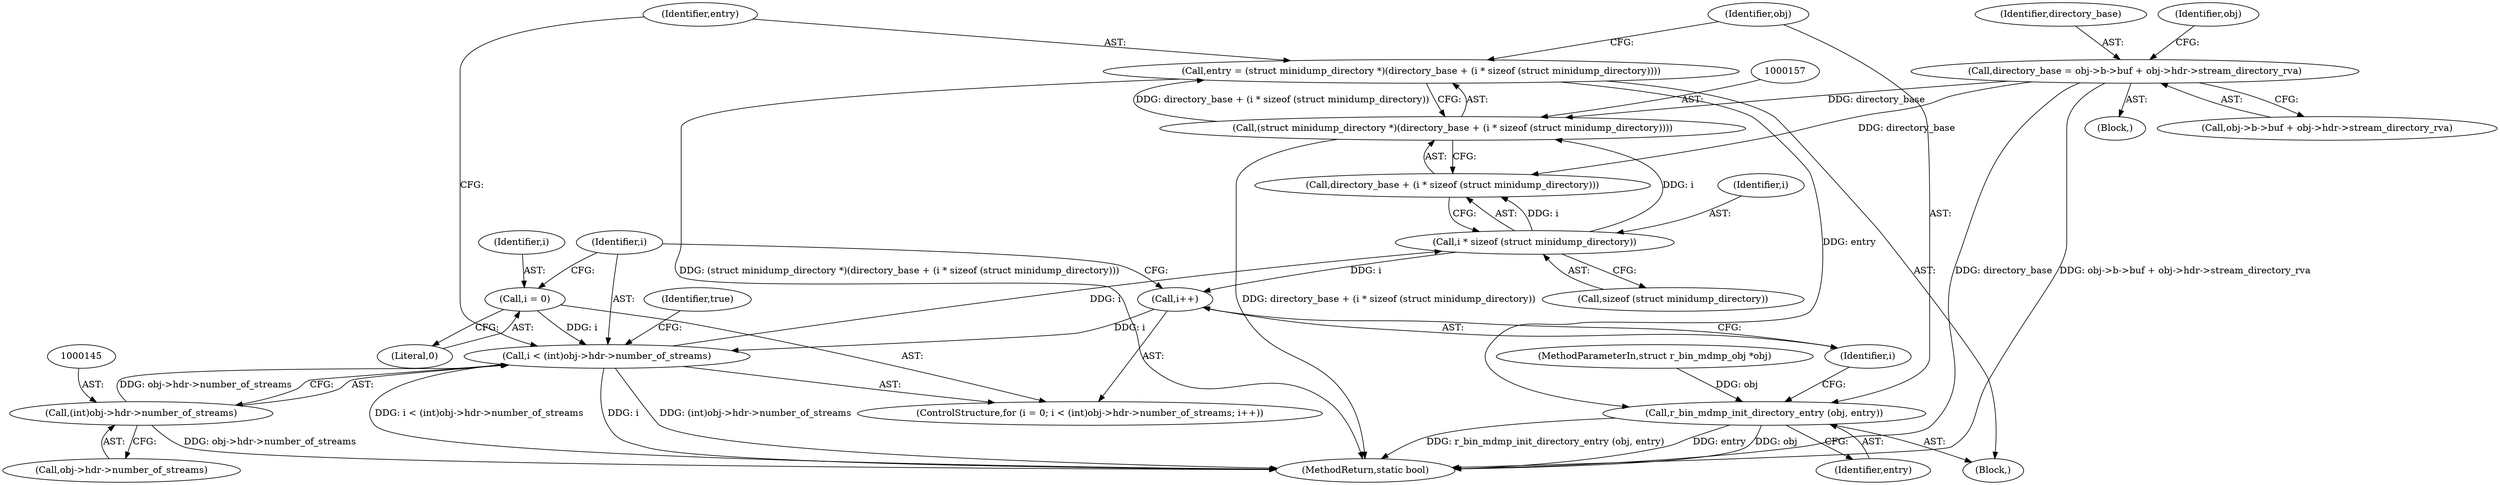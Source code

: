 digraph "1_radare2_40b021ba29c8f90ccf7c879fde2580bc73a17e8e@integer" {
"1000154" [label="(Call,entry = (struct minidump_directory *)(directory_base + (i * sizeof (struct minidump_directory))))"];
"1000156" [label="(Call,(struct minidump_directory *)(directory_base + (i * sizeof (struct minidump_directory))))"];
"1000107" [label="(Call,directory_base = obj->b->buf + obj->hdr->stream_directory_rva)"];
"1000160" [label="(Call,i * sizeof (struct minidump_directory))"];
"1000142" [label="(Call,i < (int)obj->hdr->number_of_streams)"];
"1000139" [label="(Call,i = 0)"];
"1000151" [label="(Call,i++)"];
"1000144" [label="(Call,(int)obj->hdr->number_of_streams)"];
"1000164" [label="(Call,r_bin_mdmp_init_directory_entry (obj, entry))"];
"1000143" [label="(Identifier,i)"];
"1000161" [label="(Identifier,i)"];
"1000156" [label="(Call,(struct minidump_directory *)(directory_base + (i * sizeof (struct minidump_directory))))"];
"1000168" [label="(Identifier,true)"];
"1000141" [label="(Literal,0)"];
"1000155" [label="(Identifier,entry)"];
"1000152" [label="(Identifier,i)"];
"1000166" [label="(Identifier,entry)"];
"1000164" [label="(Call,r_bin_mdmp_init_directory_entry (obj, entry))"];
"1000142" [label="(Call,i < (int)obj->hdr->number_of_streams)"];
"1000140" [label="(Identifier,i)"];
"1000162" [label="(Call,sizeof (struct minidump_directory))"];
"1000138" [label="(ControlStructure,for (i = 0; i < (int)obj->hdr->number_of_streams; i++))"];
"1000108" [label="(Identifier,directory_base)"];
"1000144" [label="(Call,(int)obj->hdr->number_of_streams)"];
"1000107" [label="(Call,directory_base = obj->b->buf + obj->hdr->stream_directory_rva)"];
"1000103" [label="(Block,)"];
"1000146" [label="(Call,obj->hdr->number_of_streams)"];
"1000139" [label="(Call,i = 0)"];
"1000158" [label="(Call,directory_base + (i * sizeof (struct minidump_directory)))"];
"1000102" [label="(MethodParameterIn,struct r_bin_mdmp_obj *obj)"];
"1000153" [label="(Block,)"];
"1000109" [label="(Call,obj->b->buf + obj->hdr->stream_directory_rva)"];
"1000154" [label="(Call,entry = (struct minidump_directory *)(directory_base + (i * sizeof (struct minidump_directory))))"];
"1000122" [label="(Identifier,obj)"];
"1000160" [label="(Call,i * sizeof (struct minidump_directory))"];
"1000151" [label="(Call,i++)"];
"1000169" [label="(MethodReturn,static bool)"];
"1000165" [label="(Identifier,obj)"];
"1000154" -> "1000153"  [label="AST: "];
"1000154" -> "1000156"  [label="CFG: "];
"1000155" -> "1000154"  [label="AST: "];
"1000156" -> "1000154"  [label="AST: "];
"1000165" -> "1000154"  [label="CFG: "];
"1000154" -> "1000169"  [label="DDG: (struct minidump_directory *)(directory_base + (i * sizeof (struct minidump_directory)))"];
"1000156" -> "1000154"  [label="DDG: directory_base + (i * sizeof (struct minidump_directory))"];
"1000154" -> "1000164"  [label="DDG: entry"];
"1000156" -> "1000158"  [label="CFG: "];
"1000157" -> "1000156"  [label="AST: "];
"1000158" -> "1000156"  [label="AST: "];
"1000156" -> "1000169"  [label="DDG: directory_base + (i * sizeof (struct minidump_directory))"];
"1000107" -> "1000156"  [label="DDG: directory_base"];
"1000160" -> "1000156"  [label="DDG: i"];
"1000107" -> "1000103"  [label="AST: "];
"1000107" -> "1000109"  [label="CFG: "];
"1000108" -> "1000107"  [label="AST: "];
"1000109" -> "1000107"  [label="AST: "];
"1000122" -> "1000107"  [label="CFG: "];
"1000107" -> "1000169"  [label="DDG: directory_base"];
"1000107" -> "1000169"  [label="DDG: obj->b->buf + obj->hdr->stream_directory_rva"];
"1000107" -> "1000158"  [label="DDG: directory_base"];
"1000160" -> "1000158"  [label="AST: "];
"1000160" -> "1000162"  [label="CFG: "];
"1000161" -> "1000160"  [label="AST: "];
"1000162" -> "1000160"  [label="AST: "];
"1000158" -> "1000160"  [label="CFG: "];
"1000160" -> "1000151"  [label="DDG: i"];
"1000160" -> "1000158"  [label="DDG: i"];
"1000142" -> "1000160"  [label="DDG: i"];
"1000142" -> "1000138"  [label="AST: "];
"1000142" -> "1000144"  [label="CFG: "];
"1000143" -> "1000142"  [label="AST: "];
"1000144" -> "1000142"  [label="AST: "];
"1000155" -> "1000142"  [label="CFG: "];
"1000168" -> "1000142"  [label="CFG: "];
"1000142" -> "1000169"  [label="DDG: i < (int)obj->hdr->number_of_streams"];
"1000142" -> "1000169"  [label="DDG: i"];
"1000142" -> "1000169"  [label="DDG: (int)obj->hdr->number_of_streams"];
"1000139" -> "1000142"  [label="DDG: i"];
"1000151" -> "1000142"  [label="DDG: i"];
"1000144" -> "1000142"  [label="DDG: obj->hdr->number_of_streams"];
"1000139" -> "1000138"  [label="AST: "];
"1000139" -> "1000141"  [label="CFG: "];
"1000140" -> "1000139"  [label="AST: "];
"1000141" -> "1000139"  [label="AST: "];
"1000143" -> "1000139"  [label="CFG: "];
"1000151" -> "1000138"  [label="AST: "];
"1000151" -> "1000152"  [label="CFG: "];
"1000152" -> "1000151"  [label="AST: "];
"1000143" -> "1000151"  [label="CFG: "];
"1000144" -> "1000146"  [label="CFG: "];
"1000145" -> "1000144"  [label="AST: "];
"1000146" -> "1000144"  [label="AST: "];
"1000144" -> "1000169"  [label="DDG: obj->hdr->number_of_streams"];
"1000164" -> "1000153"  [label="AST: "];
"1000164" -> "1000166"  [label="CFG: "];
"1000165" -> "1000164"  [label="AST: "];
"1000166" -> "1000164"  [label="AST: "];
"1000152" -> "1000164"  [label="CFG: "];
"1000164" -> "1000169"  [label="DDG: r_bin_mdmp_init_directory_entry (obj, entry)"];
"1000164" -> "1000169"  [label="DDG: entry"];
"1000164" -> "1000169"  [label="DDG: obj"];
"1000102" -> "1000164"  [label="DDG: obj"];
}
